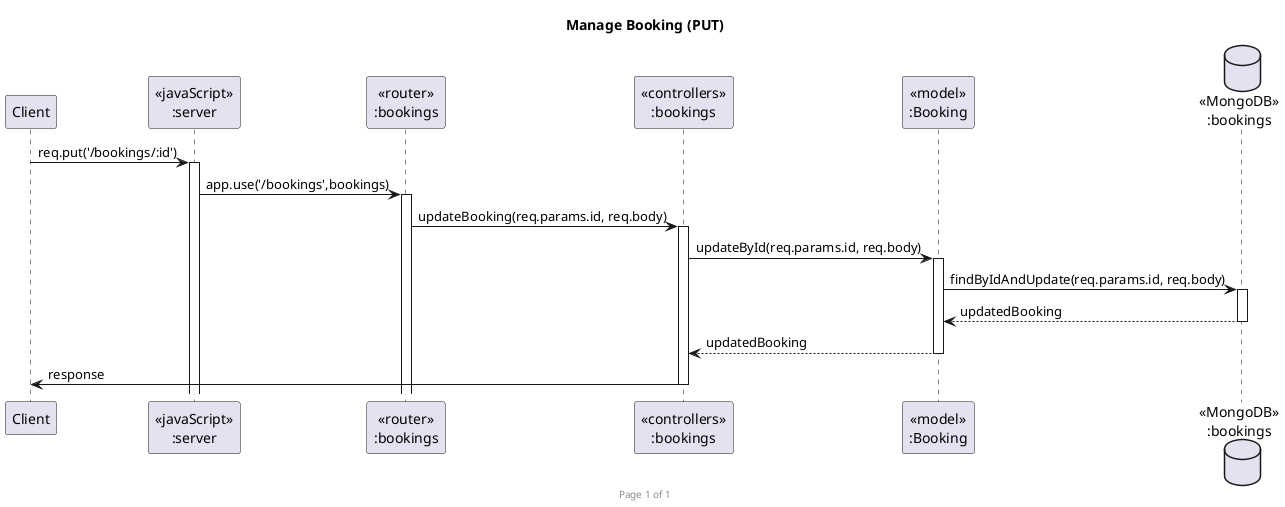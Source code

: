 @startuml Manage Booking (PUT)

footer Page %page% of %lastpage%
title "Manage Booking (PUT)"

participant "Client" as client
participant "<<javaScript>>\n:server" as server
participant "<<router>>\n:bookings" as routerBookings
participant "<<controllers>>\n:bookings" as controllersBookings
participant "<<model>>\n:Booking" as modelBooking
database "<<MongoDB>>\n:bookings" as BookingsDatabase

client->server ++:req.put('/bookings/:id')
server->routerBookings ++:app.use('/bookings',bookings)
routerBookings -> controllersBookings ++:updateBooking(req.params.id, req.body)
controllersBookings->modelBooking ++:updateById(req.params.id, req.body)
modelBooking ->BookingsDatabase ++: findByIdAndUpdate(req.params.id, req.body)
BookingsDatabase --> modelBooking --: updatedBooking
controllersBookings <-- modelBooking --:updatedBooking
controllersBookings->client --:response

@enduml
